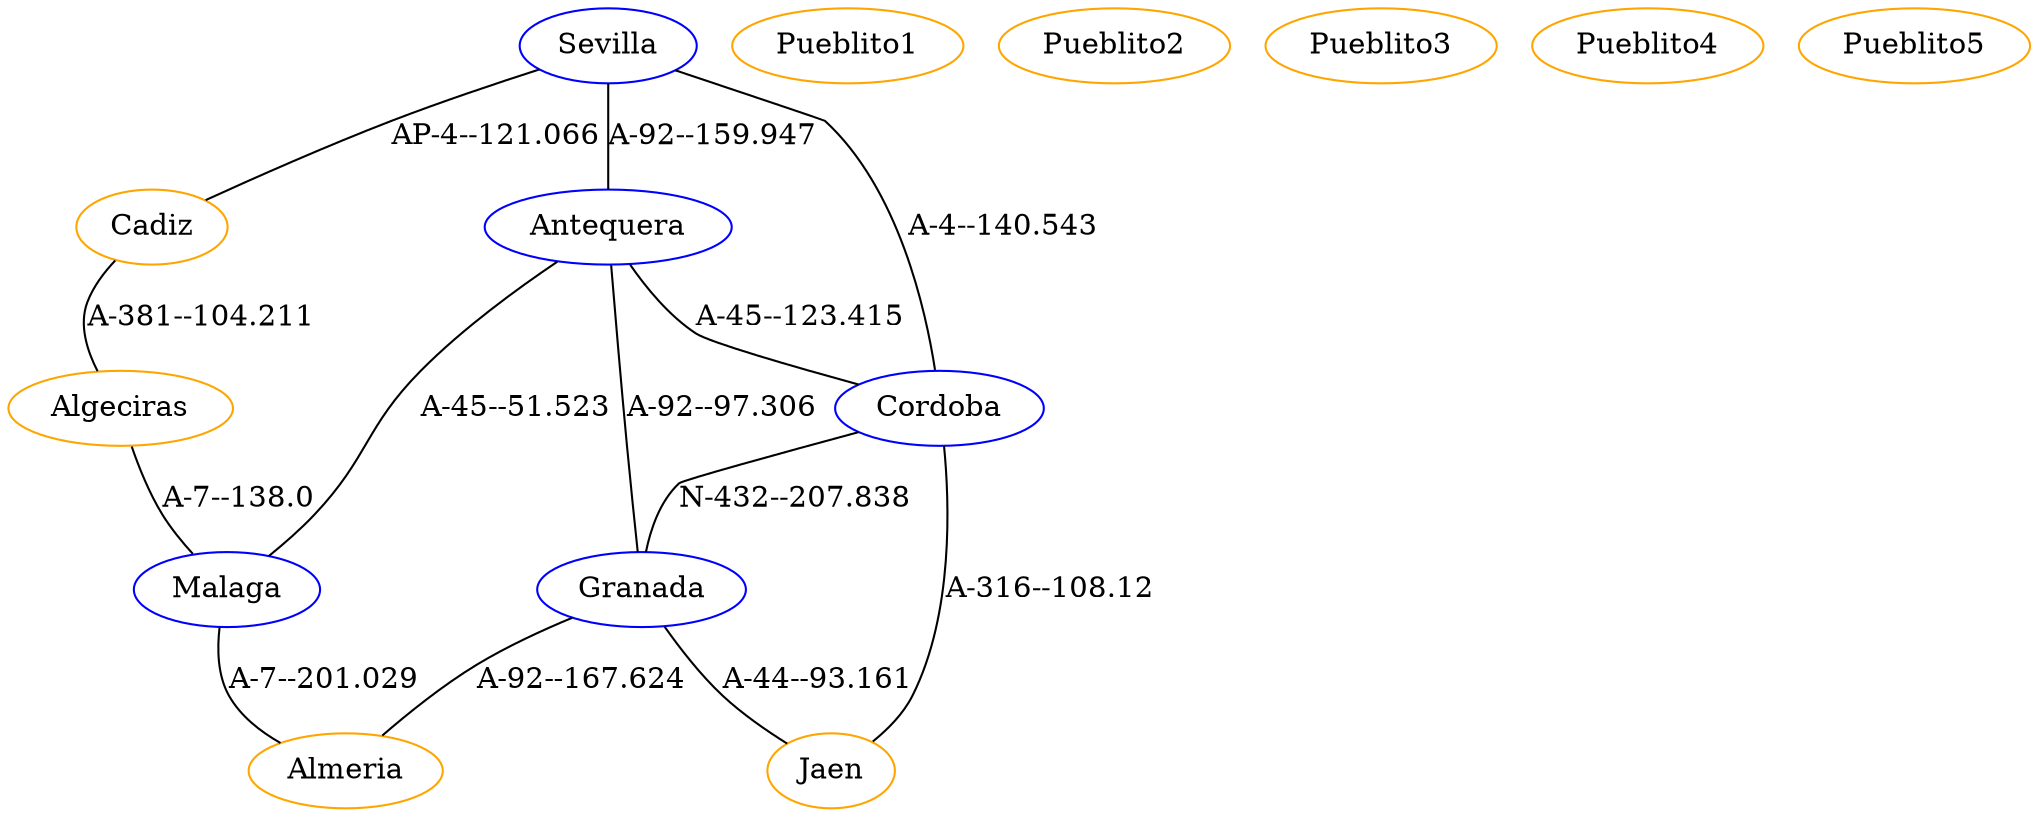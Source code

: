strict graph G {
  1 [ color="blue" label="Sevilla" ];
  2 [ color="blue" label="Granada" ];
  3 [ color="orange" label="Cadiz" ];
  4 [ color="blue" label="Cordoba" ];
  5 [ color="blue" label="Malaga" ];
  6 [ color="blue" label="Antequera" ];
  7 [ color="orange" label="Almeria" ];
  8 [ color="orange" label="Jaen" ];
  9 [ color="orange" label="Algeciras" ];
  10 [ color="orange" label="Pueblito1" ];
  11 [ color="orange" label="Pueblito2" ];
  12 [ color="orange" label="Pueblito3" ];
  13 [ color="orange" label="Pueblito4" ];
  14 [ color="orange" label="Pueblito5" ];
  1 -- 4 [ style="solid" label="A-4--140.543" ];
  1 -- 3 [ style="solid" label="AP-4--121.066" ];
  1 -- 6 [ style="solid" label="A-92--159.947" ];
  6 -- 2 [ style="solid" label="A-92--97.306" ];
  6 -- 5 [ style="solid" label="A-45--51.523" ];
  6 -- 4 [ style="solid" label="A-45--123.415" ];
  5 -- 7 [ style="solid" label="A-7--201.029" ];
  4 -- 8 [ style="solid" label="A-316--108.12" ];
  4 -- 2 [ style="solid" label="N-432--207.838" ];
  2 -- 7 [ style="solid" label="A-92--167.624" ];
  2 -- 8 [ style="solid" label="A-44--93.161" ];
  3 -- 9 [ style="solid" label="A-381--104.211" ];
  9 -- 5 [ style="solid" label="A-7--138.0" ];
}
